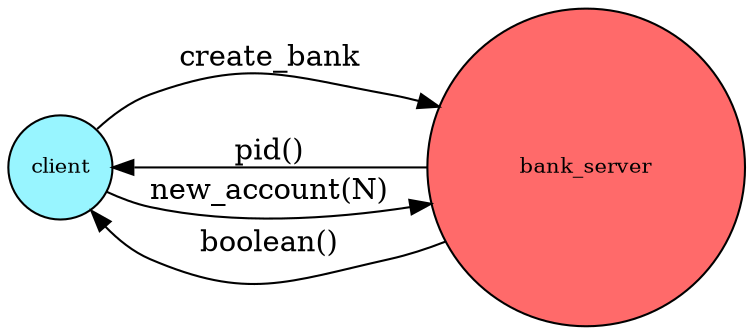 digraph G {
  rankdir=LR
  {
    node [margin=0.3 fontsize=10 width=0.7 style=filled shape="circle"]
    client [fillcolor=cadetblue1 fixedsize=true label="client"]
    bank [fillcolor=indianred1 label="bank_server"]
  }

  client -> bank [label="create_bank"]
  client -> bank [label="pid()", dir=back]
  client -> bank [label="new_account(N)"]
  client -> bank [label="boolean()", dir=back]
}